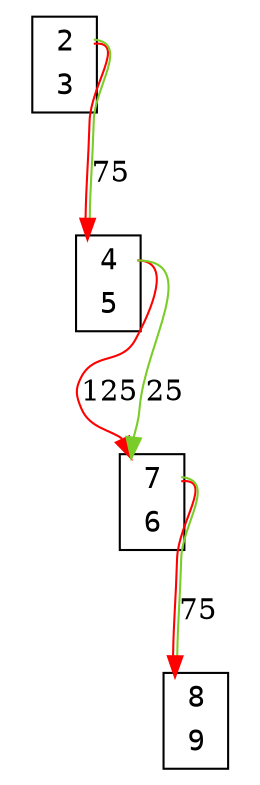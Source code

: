 digraph my_graph {
node[fontname=<Courier>,shape=<plaintext>]
vertex_0x7febb54101f0_0x7febb631fd00[label=<<TABLE bgcolor = "white">
<TR><TD BORDER = "0" PORT = "port_0x7febb631fd00_in"></TD><TD BORDER = "0" PORT = "port_">2</TD><TD BORDER = "0" PORT = "port_0x7febb631fd00_out"></TD></TR>
<TR><TD BORDER = "0" PORT = "port_0x7febb54101f0_out"></TD><TD BORDER = "0" PORT = "port_">3</TD><TD BORDER = "0" PORT = "port_0x7febb54101f0_in"></TD></TR>
</TABLE>>,style=<filled>,color=<black>,fillcolor=<white>]
vertex_0x7febb54102b0_0x7febb63a7280[label=<<TABLE bgcolor = "white">
<TR><TD BORDER = "0" PORT = "port_0x7febb63a7280_in"></TD><TD BORDER = "0" PORT = "port_">4</TD><TD BORDER = "0" PORT = "port_0x7febb63a7280_out"></TD></TR>
<TR><TD BORDER = "0" PORT = "port_0x7febb54102b0_out"></TD><TD BORDER = "0" PORT = "port_">5</TD><TD BORDER = "0" PORT = "port_0x7febb54102b0_in"></TD></TR>
</TABLE>>,style=<filled>,color=<black>,fillcolor=<white>]
vertex_0x7febb58163a0_0x7febb631fd90[label=<<TABLE bgcolor = "white">
<TR><TD BORDER = "0" PORT = "port_0x7febb631fd90_in"></TD><TD BORDER = "0" PORT = "port_">7</TD><TD BORDER = "0" PORT = "port_0x7febb631fd90_out"></TD></TR>
<TR><TD BORDER = "0" PORT = "port_0x7febb58163a0_out"></TD><TD BORDER = "0" PORT = "port_">6</TD><TD BORDER = "0" PORT = "port_0x7febb58163a0_in"></TD></TR>
</TABLE>>,style=<filled>,color=<black>,fillcolor=<white>]
vertex_0x7febb5410100_0x7febb63a7ca0[label=<<TABLE bgcolor = "white">
<TR><TD BORDER = "0" PORT = "port_0x7febb63a7ca0_in"></TD><TD BORDER = "0" PORT = "port_">8</TD><TD BORDER = "0" PORT = "port_0x7febb63a7ca0_out"></TD></TR>
<TR><TD BORDER = "0" PORT = "port_0x7febb5410100_out"></TD><TD BORDER = "0" PORT = "port_">9</TD><TD BORDER = "0" PORT = "port_0x7febb5410100_in"></TD></TR>
</TABLE>>,style=<filled>,color=<black>,fillcolor=<white>]
vertex_0x7febb54101f0_0x7febb631fd00:port_0x7febb631fd00_out->vertex_0x7febb54102b0_0x7febb63a7280:port_0x7febb63a7280_in[label="75",len=<0>,K=<0>,color=<0 1 1:0.250 0.800 0.800>]
vertex_0x7febb54102b0_0x7febb63a7280:port_0x7febb63a7280_out->vertex_0x7febb58163a0_0x7febb631fd90:port_0x7febb631fd90_in[label="125",len=<0>,K=<0>,color=<0 1 1>]
vertex_0x7febb58163a0_0x7febb631fd90:port_0x7febb631fd90_out->vertex_0x7febb5410100_0x7febb63a7ca0:port_0x7febb63a7ca0_in[label="75",len=<0>,K=<0>,color=<0 1 1:0.250 0.800 0.800>]
vertex_0x7febb54102b0_0x7febb63a7280:port_0x7febb63a7280_out->vertex_0x7febb58163a0_0x7febb631fd90:port_0x7febb631fd90_in[label="25",len=<0>,K=<0>,color=<0.250 0.800 0.800>]
}
